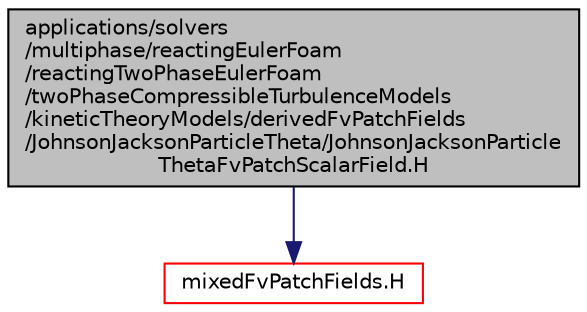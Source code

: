 digraph "applications/solvers/multiphase/reactingEulerFoam/reactingTwoPhaseEulerFoam/twoPhaseCompressibleTurbulenceModels/kineticTheoryModels/derivedFvPatchFields/JohnsonJacksonParticleTheta/JohnsonJacksonParticleThetaFvPatchScalarField.H"
{
  bgcolor="transparent";
  edge [fontname="Helvetica",fontsize="10",labelfontname="Helvetica",labelfontsize="10"];
  node [fontname="Helvetica",fontsize="10",shape=record];
  Node1 [label="applications/solvers\l/multiphase/reactingEulerFoam\l/reactingTwoPhaseEulerFoam\l/twoPhaseCompressibleTurbulenceModels\l/kineticTheoryModels/derivedFvPatchFields\l/JohnsonJacksonParticleTheta/JohnsonJacksonParticle\lThetaFvPatchScalarField.H",height=0.2,width=0.4,color="black", fillcolor="grey75", style="filled", fontcolor="black"];
  Node1 -> Node2 [color="midnightblue",fontsize="10",style="solid",fontname="Helvetica"];
  Node2 [label="mixedFvPatchFields.H",height=0.2,width=0.4,color="red",URL="$a05135.html"];
}
